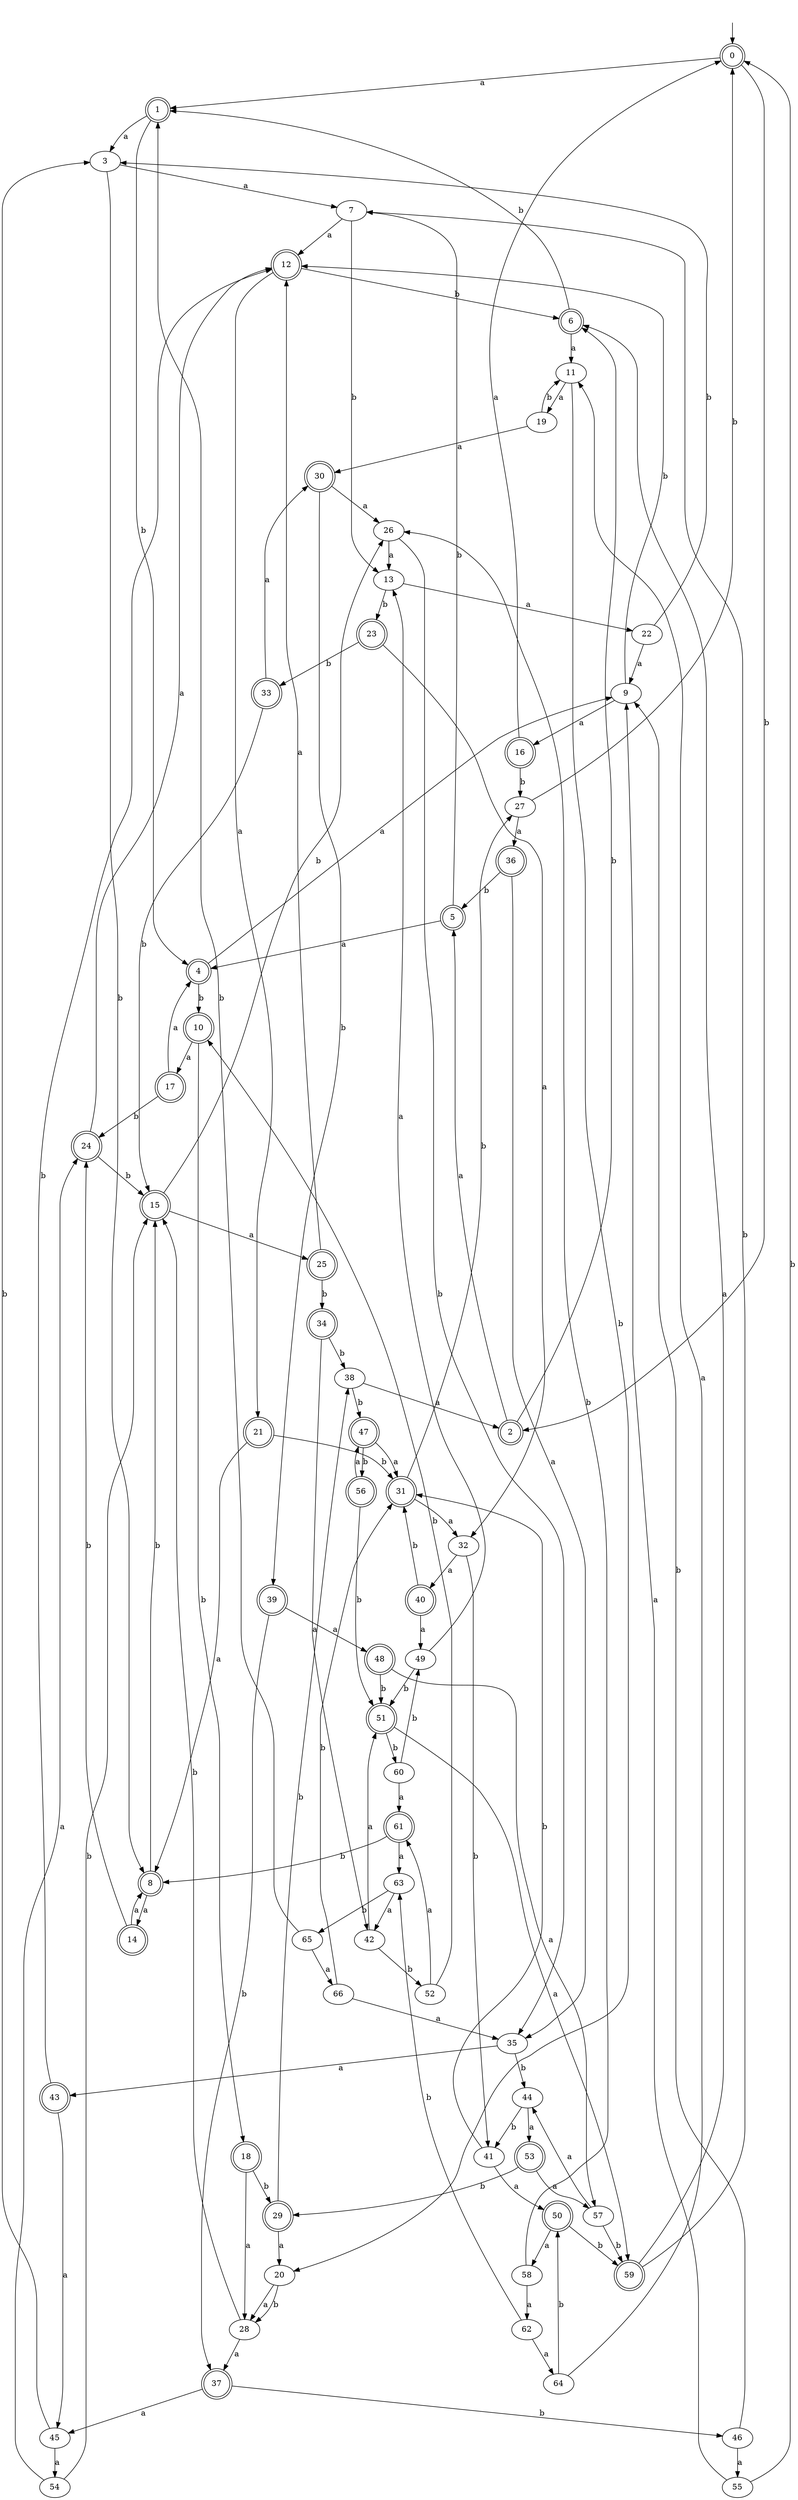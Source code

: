 digraph RandomDFA {
  __start0 [label="", shape=none];
  __start0 -> 0 [label=""];
  0 [shape=circle] [shape=doublecircle]
  0 -> 1 [label="a"]
  0 -> 2 [label="b"]
  1 [shape=doublecircle]
  1 -> 3 [label="a"]
  1 -> 4 [label="b"]
  2 [shape=doublecircle]
  2 -> 5 [label="a"]
  2 -> 6 [label="b"]
  3
  3 -> 7 [label="a"]
  3 -> 8 [label="b"]
  4 [shape=doublecircle]
  4 -> 9 [label="a"]
  4 -> 10 [label="b"]
  5 [shape=doublecircle]
  5 -> 4 [label="a"]
  5 -> 7 [label="b"]
  6 [shape=doublecircle]
  6 -> 11 [label="a"]
  6 -> 1 [label="b"]
  7
  7 -> 12 [label="a"]
  7 -> 13 [label="b"]
  8 [shape=doublecircle]
  8 -> 14 [label="a"]
  8 -> 15 [label="b"]
  9
  9 -> 16 [label="a"]
  9 -> 12 [label="b"]
  10 [shape=doublecircle]
  10 -> 17 [label="a"]
  10 -> 18 [label="b"]
  11
  11 -> 19 [label="a"]
  11 -> 20 [label="b"]
  12 [shape=doublecircle]
  12 -> 21 [label="a"]
  12 -> 6 [label="b"]
  13
  13 -> 22 [label="a"]
  13 -> 23 [label="b"]
  14 [shape=doublecircle]
  14 -> 8 [label="a"]
  14 -> 24 [label="b"]
  15 [shape=doublecircle]
  15 -> 25 [label="a"]
  15 -> 26 [label="b"]
  16 [shape=doublecircle]
  16 -> 0 [label="a"]
  16 -> 27 [label="b"]
  17 [shape=doublecircle]
  17 -> 4 [label="a"]
  17 -> 24 [label="b"]
  18 [shape=doublecircle]
  18 -> 28 [label="a"]
  18 -> 29 [label="b"]
  19
  19 -> 30 [label="a"]
  19 -> 11 [label="b"]
  20
  20 -> 28 [label="a"]
  20 -> 28 [label="b"]
  21 [shape=doublecircle]
  21 -> 8 [label="a"]
  21 -> 31 [label="b"]
  22
  22 -> 9 [label="a"]
  22 -> 3 [label="b"]
  23 [shape=doublecircle]
  23 -> 32 [label="a"]
  23 -> 33 [label="b"]
  24 [shape=doublecircle]
  24 -> 12 [label="a"]
  24 -> 15 [label="b"]
  25 [shape=doublecircle]
  25 -> 12 [label="a"]
  25 -> 34 [label="b"]
  26
  26 -> 13 [label="a"]
  26 -> 35 [label="b"]
  27
  27 -> 36 [label="a"]
  27 -> 0 [label="b"]
  28
  28 -> 37 [label="a"]
  28 -> 15 [label="b"]
  29 [shape=doublecircle]
  29 -> 20 [label="a"]
  29 -> 38 [label="b"]
  30 [shape=doublecircle]
  30 -> 26 [label="a"]
  30 -> 39 [label="b"]
  31 [shape=doublecircle]
  31 -> 32 [label="a"]
  31 -> 27 [label="b"]
  32
  32 -> 40 [label="a"]
  32 -> 41 [label="b"]
  33 [shape=doublecircle]
  33 -> 30 [label="a"]
  33 -> 15 [label="b"]
  34 [shape=doublecircle]
  34 -> 42 [label="a"]
  34 -> 38 [label="b"]
  35
  35 -> 43 [label="a"]
  35 -> 44 [label="b"]
  36 [shape=doublecircle]
  36 -> 35 [label="a"]
  36 -> 5 [label="b"]
  37 [shape=doublecircle]
  37 -> 45 [label="a"]
  37 -> 46 [label="b"]
  38
  38 -> 2 [label="a"]
  38 -> 47 [label="b"]
  39 [shape=doublecircle]
  39 -> 48 [label="a"]
  39 -> 37 [label="b"]
  40 [shape=doublecircle]
  40 -> 49 [label="a"]
  40 -> 31 [label="b"]
  41
  41 -> 50 [label="a"]
  41 -> 31 [label="b"]
  42
  42 -> 51 [label="a"]
  42 -> 52 [label="b"]
  43 [shape=doublecircle]
  43 -> 45 [label="a"]
  43 -> 12 [label="b"]
  44
  44 -> 53 [label="a"]
  44 -> 41 [label="b"]
  45
  45 -> 54 [label="a"]
  45 -> 3 [label="b"]
  46
  46 -> 55 [label="a"]
  46 -> 9 [label="b"]
  47 [shape=doublecircle]
  47 -> 31 [label="a"]
  47 -> 56 [label="b"]
  48 [shape=doublecircle]
  48 -> 57 [label="a"]
  48 -> 51 [label="b"]
  49
  49 -> 13 [label="a"]
  49 -> 51 [label="b"]
  50 [shape=doublecircle]
  50 -> 58 [label="a"]
  50 -> 59 [label="b"]
  51 [shape=doublecircle]
  51 -> 59 [label="a"]
  51 -> 60 [label="b"]
  52
  52 -> 61 [label="a"]
  52 -> 10 [label="b"]
  53 [shape=doublecircle]
  53 -> 57 [label="a"]
  53 -> 29 [label="b"]
  54
  54 -> 24 [label="a"]
  54 -> 15 [label="b"]
  55
  55 -> 9 [label="a"]
  55 -> 0 [label="b"]
  56 [shape=doublecircle]
  56 -> 47 [label="a"]
  56 -> 51 [label="b"]
  57
  57 -> 44 [label="a"]
  57 -> 59 [label="b"]
  58
  58 -> 62 [label="a"]
  58 -> 26 [label="b"]
  59 [shape=doublecircle]
  59 -> 6 [label="a"]
  59 -> 7 [label="b"]
  60
  60 -> 61 [label="a"]
  60 -> 49 [label="b"]
  61 [shape=doublecircle]
  61 -> 63 [label="a"]
  61 -> 8 [label="b"]
  62
  62 -> 64 [label="a"]
  62 -> 63 [label="b"]
  63
  63 -> 42 [label="a"]
  63 -> 65 [label="b"]
  64
  64 -> 11 [label="a"]
  64 -> 50 [label="b"]
  65
  65 -> 66 [label="a"]
  65 -> 1 [label="b"]
  66
  66 -> 35 [label="a"]
  66 -> 31 [label="b"]
}
